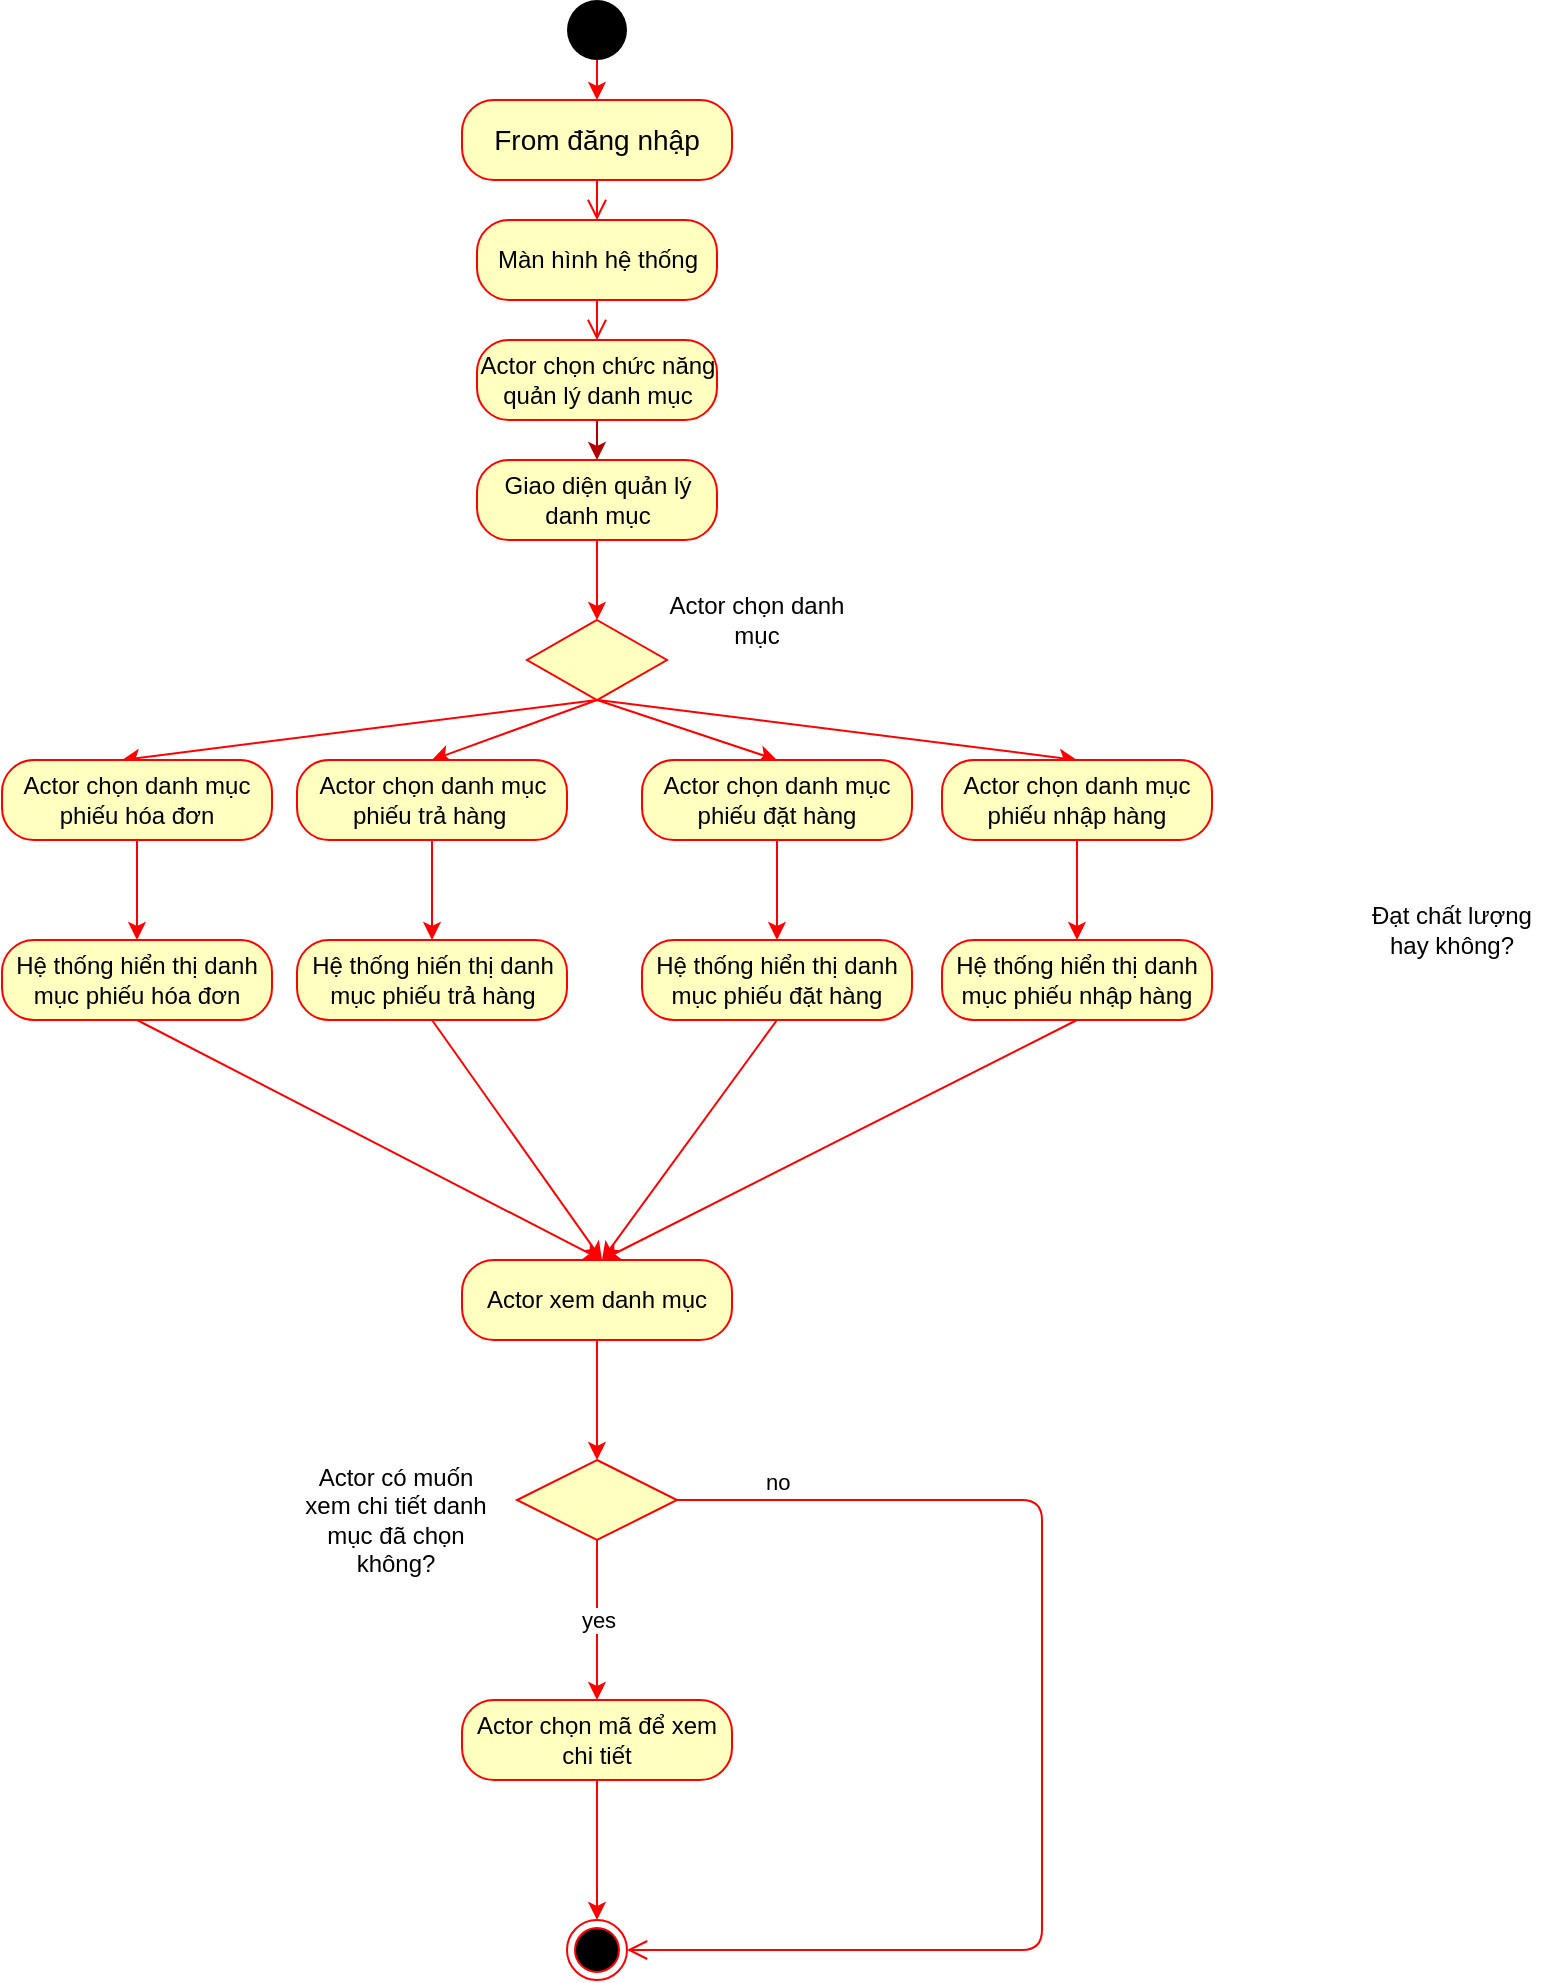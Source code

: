 <mxfile version="13.10.4" type="github">
  <diagram name="Page-1" id="e7e014a7-5840-1c2e-5031-d8a46d1fe8dd">
    <mxGraphModel dx="1220" dy="1555" grid="1" gridSize="10" guides="1" tooltips="1" connect="1" arrows="1" fold="1" page="1" pageScale="1" pageWidth="1169" pageHeight="826" background="#ffffff" math="0" shadow="0">
      <root>
        <mxCell id="0" />
        <mxCell id="1" parent="0" />
        <mxCell id="0pxNcGVsvzD9zgSRN0-3-6" value="Đạt chất lượng hay không?" style="text;html=1;strokeColor=none;fillColor=none;align=center;verticalAlign=middle;whiteSpace=wrap;rounded=0;" parent="1" vertex="1">
          <mxGeometry x="720" y="-325" width="90" height="20" as="geometry" />
        </mxCell>
        <mxCell id="BmALPy2898BpjJ6mpnyW-61" style="edgeStyle=none;rounded=0;orthogonalLoop=1;jettySize=auto;html=1;exitX=0.5;exitY=1;exitDx=0;exitDy=0;entryX=0.5;entryY=0;entryDx=0;entryDy=0;strokeWidth=1;fillColor=#f0a30a;strokeColor=#FF0000;" edge="1" parent="1" source="BmALPy2898BpjJ6mpnyW-62" target="BmALPy2898BpjJ6mpnyW-63">
          <mxGeometry relative="1" as="geometry" />
        </mxCell>
        <mxCell id="BmALPy2898BpjJ6mpnyW-62" value="" style="ellipse;fillColor=#000000;strokeColor=none;" vertex="1" parent="1">
          <mxGeometry x="322.5" y="-780" width="30" height="30" as="geometry" />
        </mxCell>
        <mxCell id="BmALPy2898BpjJ6mpnyW-63" value="&lt;span style=&quot;font-size: 14px&quot;&gt;From đăng nhập&lt;/span&gt;" style="rounded=1;whiteSpace=wrap;html=1;arcSize=40;fontColor=#000000;fillColor=#ffffc0;strokeColor=#ff0000;" vertex="1" parent="1">
          <mxGeometry x="270.0" y="-730" width="135" height="40" as="geometry" />
        </mxCell>
        <mxCell id="BmALPy2898BpjJ6mpnyW-64" value="" style="edgeStyle=orthogonalEdgeStyle;html=1;verticalAlign=bottom;endArrow=open;endSize=8;strokeColor=#ff0000;entryX=0.5;entryY=0;entryDx=0;entryDy=0;" edge="1" parent="1" source="BmALPy2898BpjJ6mpnyW-63" target="BmALPy2898BpjJ6mpnyW-65">
          <mxGeometry relative="1" as="geometry">
            <mxPoint x="337.5" y="-740" as="targetPoint" />
          </mxGeometry>
        </mxCell>
        <mxCell id="BmALPy2898BpjJ6mpnyW-65" value="Màn hình hệ thống" style="rounded=1;whiteSpace=wrap;html=1;arcSize=40;fontColor=#000000;fillColor=#ffffc0;strokeColor=#ff0000;" vertex="1" parent="1">
          <mxGeometry x="277.5" y="-670" width="120" height="40" as="geometry" />
        </mxCell>
        <mxCell id="BmALPy2898BpjJ6mpnyW-66" value="" style="edgeStyle=orthogonalEdgeStyle;html=1;verticalAlign=bottom;endArrow=open;endSize=8;strokeColor=#ff0000;entryX=0.5;entryY=0;entryDx=0;entryDy=0;" edge="1" parent="1" source="BmALPy2898BpjJ6mpnyW-65" target="BmALPy2898BpjJ6mpnyW-72">
          <mxGeometry relative="1" as="geometry">
            <mxPoint x="337.5" y="-640" as="targetPoint" />
          </mxGeometry>
        </mxCell>
        <mxCell id="BmALPy2898BpjJ6mpnyW-143" style="edgeStyle=none;rounded=0;orthogonalLoop=1;jettySize=auto;html=1;entryX=0.5;entryY=0;entryDx=0;entryDy=0;strokeColor=#FF0000;" edge="1" parent="1" source="BmALPy2898BpjJ6mpnyW-68" target="BmALPy2898BpjJ6mpnyW-140">
          <mxGeometry relative="1" as="geometry" />
        </mxCell>
        <mxCell id="BmALPy2898BpjJ6mpnyW-68" value="Giao diện quản lý danh mục" style="rounded=1;whiteSpace=wrap;html=1;arcSize=40;fontColor=#000000;fillColor=#ffffc0;strokeColor=#ff0000;" vertex="1" parent="1">
          <mxGeometry x="277.5" y="-550" width="120" height="40" as="geometry" />
        </mxCell>
        <mxCell id="BmALPy2898BpjJ6mpnyW-71" style="edgeStyle=orthogonalEdgeStyle;rounded=0;orthogonalLoop=1;jettySize=auto;html=1;exitX=0.5;exitY=1;exitDx=0;exitDy=0;entryX=0.5;entryY=0;entryDx=0;entryDy=0;fillColor=#e51400;strokeColor=#B20000;" edge="1" parent="1" source="BmALPy2898BpjJ6mpnyW-72" target="BmALPy2898BpjJ6mpnyW-68">
          <mxGeometry relative="1" as="geometry" />
        </mxCell>
        <mxCell id="BmALPy2898BpjJ6mpnyW-72" value="Actor chọn chức năng quản lý danh mục" style="rounded=1;whiteSpace=wrap;html=1;arcSize=40;fontColor=#000000;fillColor=#ffffc0;strokeColor=#ff0000;" vertex="1" parent="1">
          <mxGeometry x="277.5" y="-610" width="120" height="40" as="geometry" />
        </mxCell>
        <mxCell id="BmALPy2898BpjJ6mpnyW-127" style="edgeStyle=none;rounded=0;orthogonalLoop=1;jettySize=auto;html=1;exitX=0.5;exitY=1;exitDx=0;exitDy=0;fillColor=#e51400;strokeColor=#FF0000;" edge="1" parent="1" source="BmALPy2898BpjJ6mpnyW-118">
          <mxGeometry relative="1" as="geometry">
            <mxPoint x="340" y="-150" as="targetPoint" />
          </mxGeometry>
        </mxCell>
        <mxCell id="BmALPy2898BpjJ6mpnyW-118" value="Hệ thống hiển thị danh mục phiếu hóa đơn" style="rounded=1;whiteSpace=wrap;html=1;arcSize=40;fontColor=#000000;fillColor=#ffffc0;strokeColor=#ff0000;" vertex="1" parent="1">
          <mxGeometry x="40.0" y="-310" width="135" height="40" as="geometry" />
        </mxCell>
        <mxCell id="BmALPy2898BpjJ6mpnyW-130" style="edgeStyle=none;rounded=0;orthogonalLoop=1;jettySize=auto;html=1;exitX=0.5;exitY=1;exitDx=0;exitDy=0;fillColor=#e51400;strokeColor=#FF0000;" edge="1" parent="1" source="BmALPy2898BpjJ6mpnyW-120">
          <mxGeometry relative="1" as="geometry">
            <mxPoint x="340" y="-150" as="targetPoint" />
          </mxGeometry>
        </mxCell>
        <mxCell id="BmALPy2898BpjJ6mpnyW-120" value="Hệ thống hiến thị danh mục phiếu trả hàng" style="rounded=1;whiteSpace=wrap;html=1;arcSize=40;fontColor=#000000;fillColor=#ffffc0;strokeColor=#ff0000;" vertex="1" parent="1">
          <mxGeometry x="187.5" y="-310" width="135" height="40" as="geometry" />
        </mxCell>
        <mxCell id="BmALPy2898BpjJ6mpnyW-128" style="edgeStyle=none;rounded=0;orthogonalLoop=1;jettySize=auto;html=1;exitX=0.5;exitY=1;exitDx=0;exitDy=0;fillColor=#e51400;strokeColor=#FF0000;" edge="1" parent="1" source="BmALPy2898BpjJ6mpnyW-121">
          <mxGeometry relative="1" as="geometry">
            <mxPoint x="340" y="-150" as="targetPoint" />
          </mxGeometry>
        </mxCell>
        <mxCell id="BmALPy2898BpjJ6mpnyW-121" value="Hệ thống hiển thị danh mục phiếu nhập hàng" style="rounded=1;whiteSpace=wrap;html=1;arcSize=40;fontColor=#000000;fillColor=#ffffc0;strokeColor=#ff0000;" vertex="1" parent="1">
          <mxGeometry x="510.0" y="-310" width="135" height="40" as="geometry" />
        </mxCell>
        <mxCell id="BmALPy2898BpjJ6mpnyW-129" style="edgeStyle=none;rounded=0;orthogonalLoop=1;jettySize=auto;html=1;exitX=0.5;exitY=1;exitDx=0;exitDy=0;fillColor=#e51400;strokeColor=#FF0000;" edge="1" parent="1" source="BmALPy2898BpjJ6mpnyW-122">
          <mxGeometry relative="1" as="geometry">
            <mxPoint x="340" y="-150" as="targetPoint" />
          </mxGeometry>
        </mxCell>
        <mxCell id="BmALPy2898BpjJ6mpnyW-122" value="Hệ thống hiển thị danh mục phiếu đặt hàng" style="rounded=1;whiteSpace=wrap;html=1;arcSize=40;fontColor=#000000;fillColor=#ffffc0;strokeColor=#ff0000;" vertex="1" parent="1">
          <mxGeometry x="360.0" y="-310" width="135" height="40" as="geometry" />
        </mxCell>
        <mxCell id="BmALPy2898BpjJ6mpnyW-171" style="edgeStyle=none;rounded=0;orthogonalLoop=1;jettySize=auto;html=1;entryX=0.5;entryY=0;entryDx=0;entryDy=0;strokeColor=#FF0000;" edge="1" parent="1" source="BmALPy2898BpjJ6mpnyW-131" target="BmALPy2898BpjJ6mpnyW-162">
          <mxGeometry relative="1" as="geometry" />
        </mxCell>
        <mxCell id="BmALPy2898BpjJ6mpnyW-131" value="Actor xem danh mục" style="rounded=1;whiteSpace=wrap;html=1;arcSize=40;fontColor=#000000;fillColor=#ffffc0;strokeColor=#ff0000;" vertex="1" parent="1">
          <mxGeometry x="270.0" y="-150" width="135" height="40" as="geometry" />
        </mxCell>
        <mxCell id="BmALPy2898BpjJ6mpnyW-134" value="" style="ellipse;html=1;shape=endState;fillColor=#000000;strokeColor=#ff0000;" vertex="1" parent="1">
          <mxGeometry x="322.5" y="180" width="30" height="30" as="geometry" />
        </mxCell>
        <mxCell id="BmALPy2898BpjJ6mpnyW-153" style="edgeStyle=none;rounded=0;orthogonalLoop=1;jettySize=auto;html=1;entryX=0.444;entryY=0;entryDx=0;entryDy=0;entryPerimeter=0;strokeColor=#FF0000;exitX=0.5;exitY=1;exitDx=0;exitDy=0;" edge="1" parent="1" source="BmALPy2898BpjJ6mpnyW-140" target="BmALPy2898BpjJ6mpnyW-149">
          <mxGeometry relative="1" as="geometry" />
        </mxCell>
        <mxCell id="BmALPy2898BpjJ6mpnyW-154" style="edgeStyle=none;rounded=0;orthogonalLoop=1;jettySize=auto;html=1;entryX=0.5;entryY=0;entryDx=0;entryDy=0;strokeColor=#FF0000;" edge="1" parent="1" target="BmALPy2898BpjJ6mpnyW-152">
          <mxGeometry relative="1" as="geometry">
            <mxPoint x="338" y="-430" as="sourcePoint" />
          </mxGeometry>
        </mxCell>
        <mxCell id="BmALPy2898BpjJ6mpnyW-155" style="edgeStyle=none;rounded=0;orthogonalLoop=1;jettySize=auto;html=1;entryX=0.5;entryY=0;entryDx=0;entryDy=0;strokeColor=#FF0000;exitX=0.5;exitY=1;exitDx=0;exitDy=0;" edge="1" parent="1" source="BmALPy2898BpjJ6mpnyW-140" target="BmALPy2898BpjJ6mpnyW-151">
          <mxGeometry relative="1" as="geometry" />
        </mxCell>
        <mxCell id="BmALPy2898BpjJ6mpnyW-157" style="edgeStyle=none;rounded=0;orthogonalLoop=1;jettySize=auto;html=1;entryX=0.5;entryY=0;entryDx=0;entryDy=0;strokeColor=#FF0000;exitX=0.5;exitY=1;exitDx=0;exitDy=0;" edge="1" parent="1" source="BmALPy2898BpjJ6mpnyW-140" target="BmALPy2898BpjJ6mpnyW-150">
          <mxGeometry relative="1" as="geometry" />
        </mxCell>
        <mxCell id="BmALPy2898BpjJ6mpnyW-140" value="" style="rhombus;whiteSpace=wrap;html=1;fillColor=#ffffc0;strokeColor=#ff0000;" vertex="1" parent="1">
          <mxGeometry x="302.5" y="-470" width="70" height="40" as="geometry" />
        </mxCell>
        <mxCell id="BmALPy2898BpjJ6mpnyW-148" value="Actor chọn danh mục" style="text;html=1;strokeColor=none;fillColor=none;align=center;verticalAlign=middle;whiteSpace=wrap;rounded=0;" vertex="1" parent="1">
          <mxGeometry x="360" y="-480" width="115" height="20" as="geometry" />
        </mxCell>
        <mxCell id="BmALPy2898BpjJ6mpnyW-158" style="edgeStyle=none;rounded=0;orthogonalLoop=1;jettySize=auto;html=1;entryX=0.5;entryY=0;entryDx=0;entryDy=0;strokeColor=#FF0000;" edge="1" parent="1" source="BmALPy2898BpjJ6mpnyW-149" target="BmALPy2898BpjJ6mpnyW-118">
          <mxGeometry relative="1" as="geometry" />
        </mxCell>
        <mxCell id="BmALPy2898BpjJ6mpnyW-149" value="Actor chọn danh mục phiếu hóa đơn" style="rounded=1;whiteSpace=wrap;html=1;arcSize=40;fontColor=#000000;fillColor=#ffffc0;strokeColor=#ff0000;" vertex="1" parent="1">
          <mxGeometry x="40.0" y="-400" width="135" height="40" as="geometry" />
        </mxCell>
        <mxCell id="BmALPy2898BpjJ6mpnyW-159" style="edgeStyle=none;rounded=0;orthogonalLoop=1;jettySize=auto;html=1;entryX=0.5;entryY=0;entryDx=0;entryDy=0;strokeColor=#FF0000;" edge="1" parent="1" source="BmALPy2898BpjJ6mpnyW-150" target="BmALPy2898BpjJ6mpnyW-120">
          <mxGeometry relative="1" as="geometry" />
        </mxCell>
        <mxCell id="BmALPy2898BpjJ6mpnyW-150" value="Actor chọn danh mục phiếu trả hàng&amp;nbsp;" style="rounded=1;whiteSpace=wrap;html=1;arcSize=40;fontColor=#000000;fillColor=#ffffc0;strokeColor=#ff0000;" vertex="1" parent="1">
          <mxGeometry x="187.5" y="-400" width="135" height="40" as="geometry" />
        </mxCell>
        <mxCell id="BmALPy2898BpjJ6mpnyW-160" style="edgeStyle=none;rounded=0;orthogonalLoop=1;jettySize=auto;html=1;entryX=0.5;entryY=0;entryDx=0;entryDy=0;strokeColor=#FF0000;" edge="1" parent="1" source="BmALPy2898BpjJ6mpnyW-151" target="BmALPy2898BpjJ6mpnyW-122">
          <mxGeometry relative="1" as="geometry" />
        </mxCell>
        <mxCell id="BmALPy2898BpjJ6mpnyW-151" value="Actor chọn danh mục phiếu đặt hàng" style="rounded=1;whiteSpace=wrap;html=1;arcSize=40;fontColor=#000000;fillColor=#ffffc0;strokeColor=#ff0000;" vertex="1" parent="1">
          <mxGeometry x="360.0" y="-400" width="135" height="40" as="geometry" />
        </mxCell>
        <mxCell id="BmALPy2898BpjJ6mpnyW-161" style="edgeStyle=none;rounded=0;orthogonalLoop=1;jettySize=auto;html=1;entryX=0.5;entryY=0;entryDx=0;entryDy=0;strokeColor=#FF0000;" edge="1" parent="1" source="BmALPy2898BpjJ6mpnyW-152" target="BmALPy2898BpjJ6mpnyW-121">
          <mxGeometry relative="1" as="geometry" />
        </mxCell>
        <mxCell id="BmALPy2898BpjJ6mpnyW-152" value="Actor chọn danh mục phiếu nhập hàng" style="rounded=1;whiteSpace=wrap;html=1;arcSize=40;fontColor=#000000;fillColor=#ffffc0;strokeColor=#ff0000;" vertex="1" parent="1">
          <mxGeometry x="510.0" y="-400" width="135" height="40" as="geometry" />
        </mxCell>
        <mxCell id="BmALPy2898BpjJ6mpnyW-156" style="edgeStyle=none;rounded=0;orthogonalLoop=1;jettySize=auto;html=1;exitX=0;exitY=1;exitDx=0;exitDy=0;strokeColor=#FF0000;" edge="1" parent="1" source="BmALPy2898BpjJ6mpnyW-140" target="BmALPy2898BpjJ6mpnyW-140">
          <mxGeometry relative="1" as="geometry" />
        </mxCell>
        <mxCell id="BmALPy2898BpjJ6mpnyW-172" value="yes" style="edgeStyle=none;rounded=0;orthogonalLoop=1;jettySize=auto;html=1;entryX=0.5;entryY=0;entryDx=0;entryDy=0;strokeColor=#FF0000;" edge="1" parent="1" source="BmALPy2898BpjJ6mpnyW-162" target="BmALPy2898BpjJ6mpnyW-167">
          <mxGeometry relative="1" as="geometry" />
        </mxCell>
        <mxCell id="BmALPy2898BpjJ6mpnyW-162" value="" style="rhombus;whiteSpace=wrap;html=1;fillColor=#ffffc0;strokeColor=#ff0000;" vertex="1" parent="1">
          <mxGeometry x="297.5" y="-50" width="80" height="40" as="geometry" />
        </mxCell>
        <mxCell id="BmALPy2898BpjJ6mpnyW-163" value="no" style="edgeStyle=orthogonalEdgeStyle;html=1;align=left;verticalAlign=bottom;endArrow=open;endSize=8;strokeColor=#ff0000;entryX=1;entryY=0.5;entryDx=0;entryDy=0;" edge="1" source="BmALPy2898BpjJ6mpnyW-162" parent="1" target="BmALPy2898BpjJ6mpnyW-134">
          <mxGeometry x="-0.861" relative="1" as="geometry">
            <mxPoint x="570" y="-30" as="targetPoint" />
            <Array as="points">
              <mxPoint x="560" y="-30" />
              <mxPoint x="560" y="195" />
            </Array>
            <mxPoint as="offset" />
          </mxGeometry>
        </mxCell>
        <mxCell id="BmALPy2898BpjJ6mpnyW-165" value="Actor có muốn xem chi tiết danh mục đã chọn không?" style="text;html=1;strokeColor=none;fillColor=none;align=center;verticalAlign=middle;whiteSpace=wrap;rounded=0;" vertex="1" parent="1">
          <mxGeometry x="187.5" y="-30" width="98" height="20" as="geometry" />
        </mxCell>
        <mxCell id="BmALPy2898BpjJ6mpnyW-175" style="edgeStyle=none;rounded=0;orthogonalLoop=1;jettySize=auto;html=1;entryX=0.5;entryY=0;entryDx=0;entryDy=0;strokeColor=#FF0000;" edge="1" parent="1" source="BmALPy2898BpjJ6mpnyW-167" target="BmALPy2898BpjJ6mpnyW-134">
          <mxGeometry relative="1" as="geometry" />
        </mxCell>
        <mxCell id="BmALPy2898BpjJ6mpnyW-167" value="Actor chọn mã để xem chi tiết" style="rounded=1;whiteSpace=wrap;html=1;arcSize=40;fontColor=#000000;fillColor=#ffffc0;strokeColor=#ff0000;" vertex="1" parent="1">
          <mxGeometry x="270.0" y="70" width="135" height="40" as="geometry" />
        </mxCell>
      </root>
    </mxGraphModel>
  </diagram>
</mxfile>
